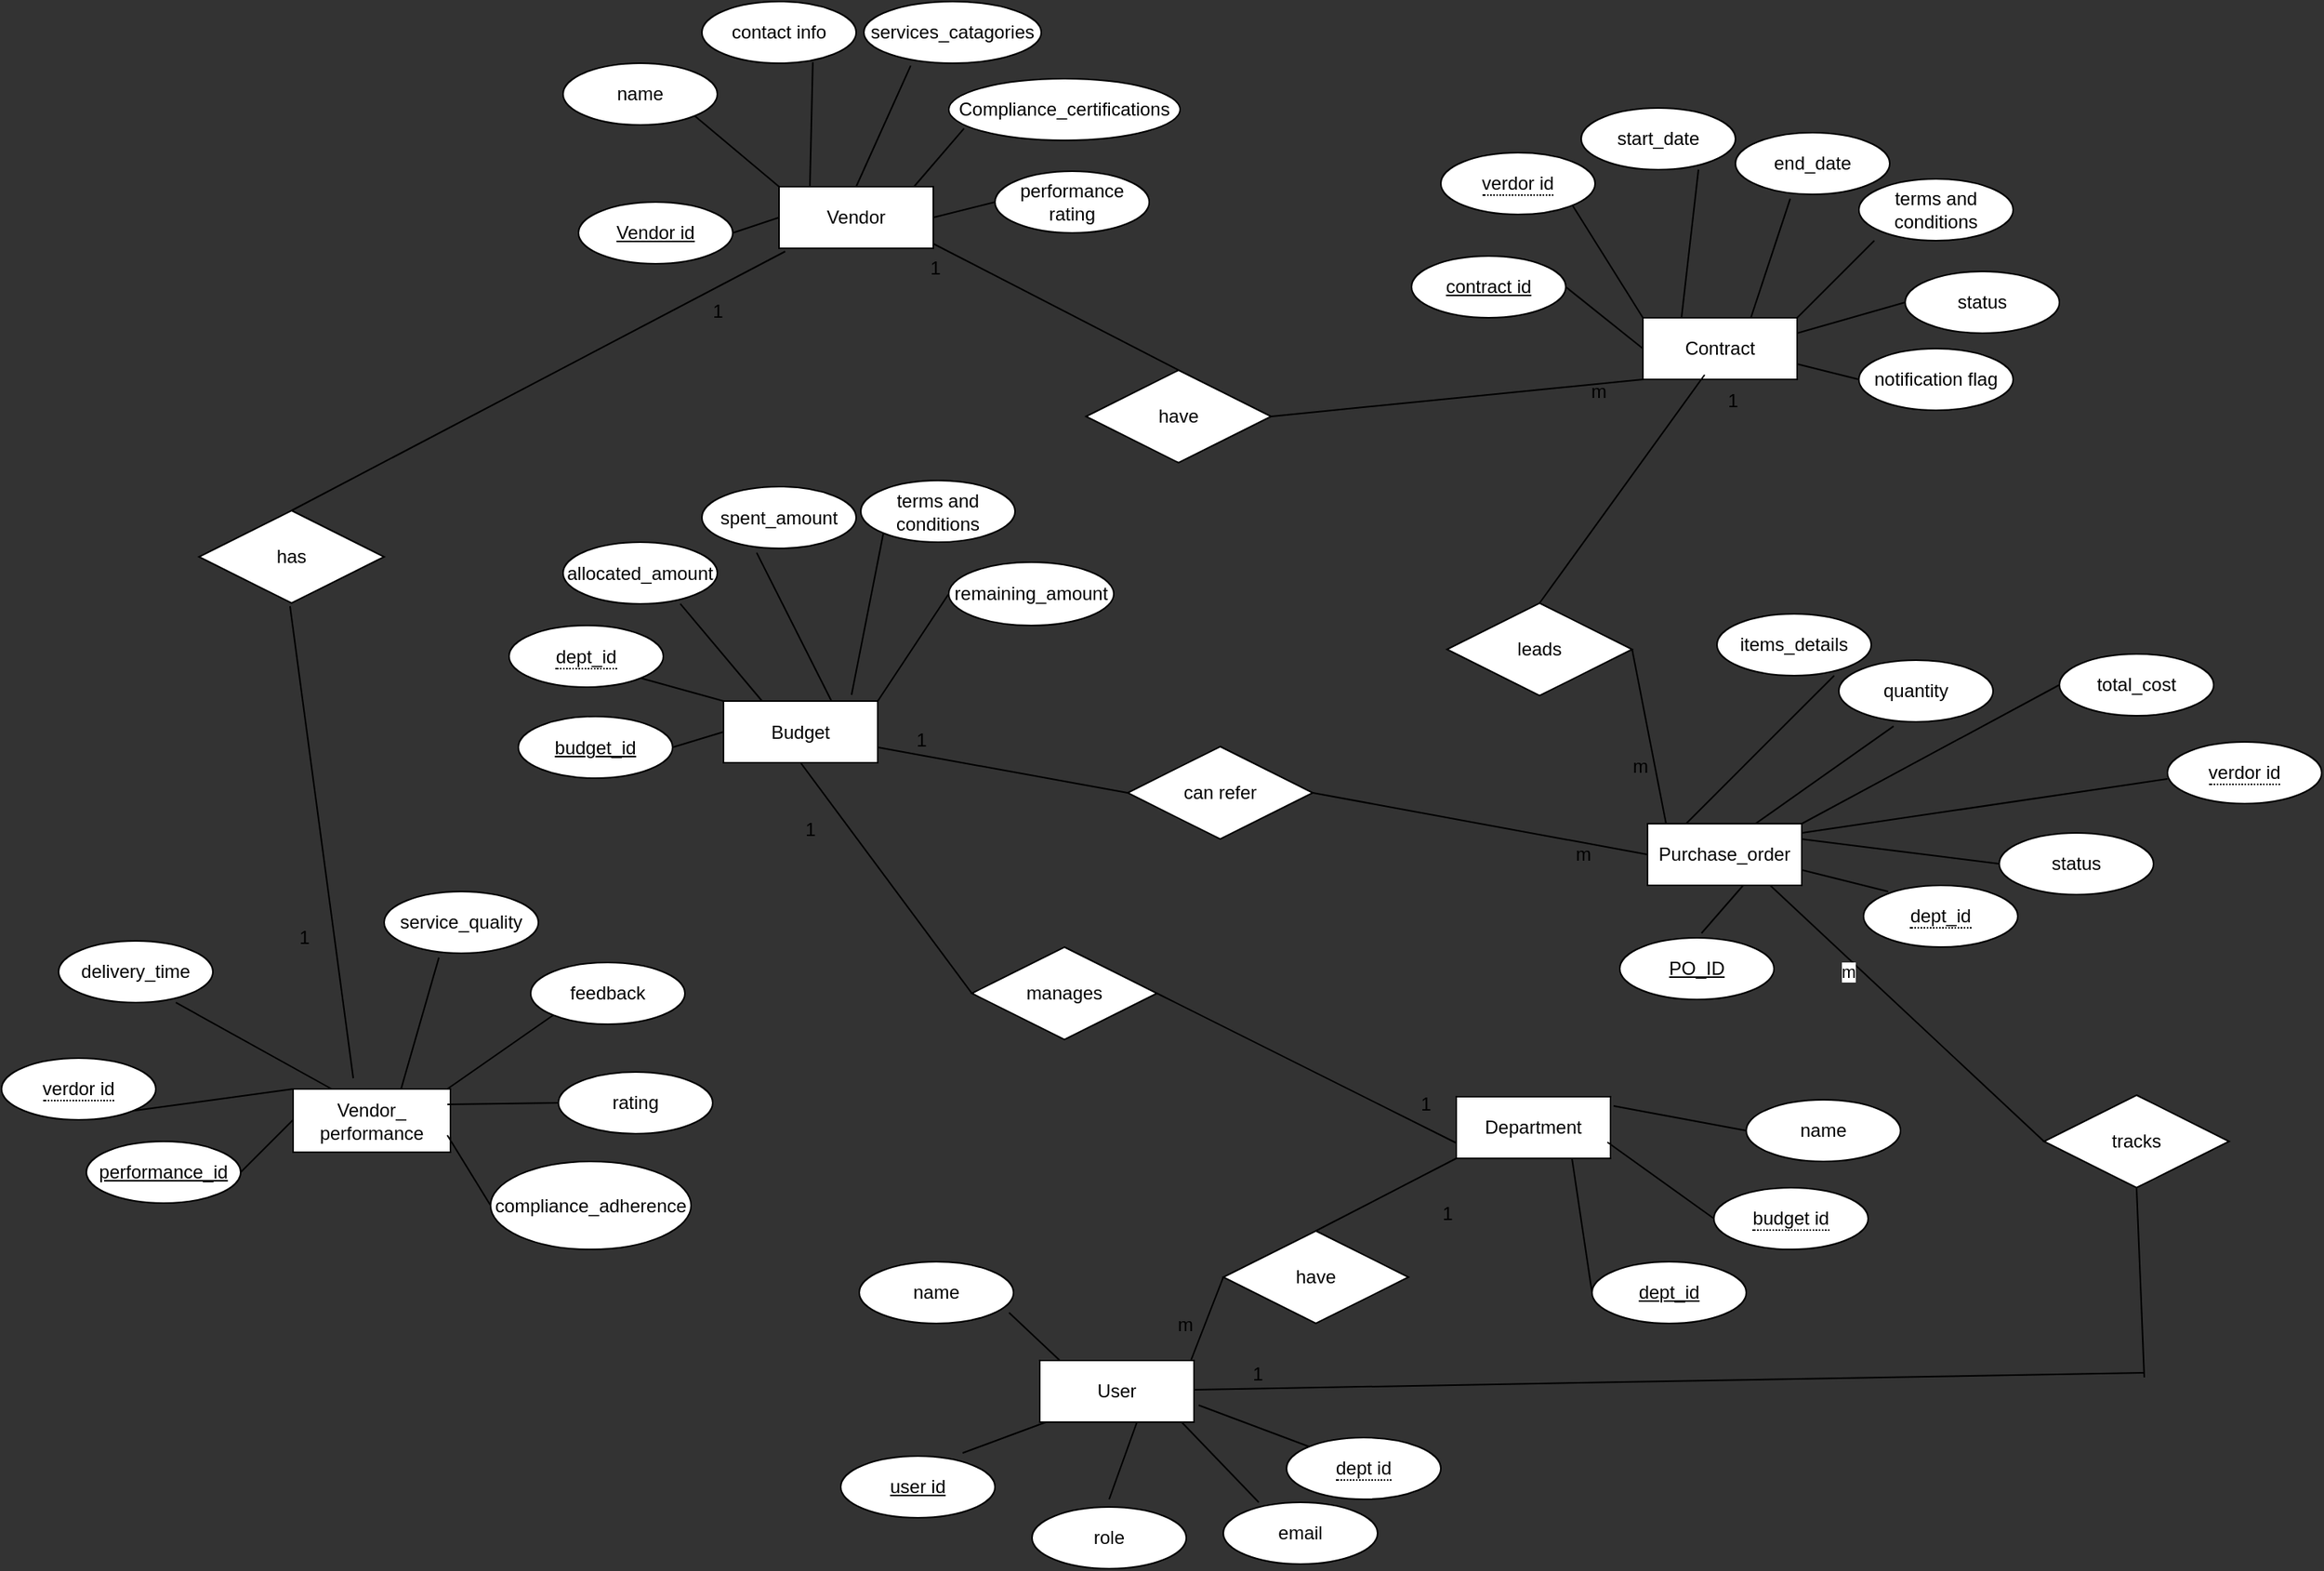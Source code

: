<mxfile version="24.7.17">
  <diagram name="Page-1" id="xiyVw9uQiT7JrwGa-Qpi">
    <mxGraphModel dx="1844" dy="944" grid="0" gridSize="10" guides="1" tooltips="1" connect="1" arrows="1" fold="1" page="0" pageScale="1" pageWidth="850" pageHeight="1100" background="#333333" math="0" shadow="0">
      <root>
        <mxCell id="0" />
        <mxCell id="1" parent="0" />
        <mxCell id="aGjcq6fE5PS45IQPLA7D-1" value="Vendor" style="whiteSpace=wrap;html=1;align=center;" parent="1" vertex="1">
          <mxGeometry x="247" y="227" width="100" height="40" as="geometry" />
        </mxCell>
        <mxCell id="aGjcq6fE5PS45IQPLA7D-2" value="terms and conditions" style="ellipse;whiteSpace=wrap;html=1;align=center;" parent="1" vertex="1">
          <mxGeometry x="947" y="222" width="100" height="40" as="geometry" />
        </mxCell>
        <mxCell id="aGjcq6fE5PS45IQPLA7D-3" value="start_date" style="ellipse;whiteSpace=wrap;html=1;align=center;" parent="1" vertex="1">
          <mxGeometry x="767" y="176" width="100" height="40" as="geometry" />
        </mxCell>
        <mxCell id="aGjcq6fE5PS45IQPLA7D-4" value="end_date" style="ellipse;whiteSpace=wrap;html=1;align=center;" parent="1" vertex="1">
          <mxGeometry x="867" y="192" width="100" height="40" as="geometry" />
        </mxCell>
        <mxCell id="aGjcq6fE5PS45IQPLA7D-5" value="performance rating" style="ellipse;whiteSpace=wrap;html=1;align=center;" parent="1" vertex="1">
          <mxGeometry x="387" y="217" width="100" height="40" as="geometry" />
        </mxCell>
        <mxCell id="aGjcq6fE5PS45IQPLA7D-7" value="Compliance_certifications" style="ellipse;whiteSpace=wrap;html=1;align=center;" parent="1" vertex="1">
          <mxGeometry x="357" y="157" width="150" height="40" as="geometry" />
        </mxCell>
        <mxCell id="aGjcq6fE5PS45IQPLA7D-8" value="services_catagories" style="ellipse;whiteSpace=wrap;html=1;align=center;" parent="1" vertex="1">
          <mxGeometry x="302" y="107" width="115" height="40" as="geometry" />
        </mxCell>
        <mxCell id="aGjcq6fE5PS45IQPLA7D-9" value="contact info" style="ellipse;whiteSpace=wrap;html=1;align=center;" parent="1" vertex="1">
          <mxGeometry x="197" y="107" width="100" height="40" as="geometry" />
        </mxCell>
        <mxCell id="aGjcq6fE5PS45IQPLA7D-10" value="name" style="ellipse;whiteSpace=wrap;html=1;align=center;" parent="1" vertex="1">
          <mxGeometry x="107" y="147" width="100" height="40" as="geometry" />
        </mxCell>
        <mxCell id="aGjcq6fE5PS45IQPLA7D-11" value="Vendor id" style="ellipse;whiteSpace=wrap;html=1;align=center;fontStyle=4;" parent="1" vertex="1">
          <mxGeometry x="117" y="237" width="100" height="40" as="geometry" />
        </mxCell>
        <mxCell id="aGjcq6fE5PS45IQPLA7D-12" value="" style="endArrow=none;html=1;rounded=0;entryX=0;entryY=0.5;entryDx=0;entryDy=0;" parent="1" target="aGjcq6fE5PS45IQPLA7D-5" edge="1">
          <mxGeometry width="50" height="50" relative="1" as="geometry">
            <mxPoint x="347" y="247" as="sourcePoint" />
            <mxPoint x="397" y="197" as="targetPoint" />
          </mxGeometry>
        </mxCell>
        <mxCell id="aGjcq6fE5PS45IQPLA7D-13" value="" style="endArrow=none;html=1;rounded=0;exitX=1;exitY=0.5;exitDx=0;exitDy=0;" parent="1" source="aGjcq6fE5PS45IQPLA7D-11" edge="1">
          <mxGeometry width="50" height="50" relative="1" as="geometry">
            <mxPoint x="197" y="297" as="sourcePoint" />
            <mxPoint x="247" y="247" as="targetPoint" />
          </mxGeometry>
        </mxCell>
        <mxCell id="aGjcq6fE5PS45IQPLA7D-14" value="" style="endArrow=none;html=1;rounded=0;exitX=1;exitY=1;exitDx=0;exitDy=0;" parent="1" source="aGjcq6fE5PS45IQPLA7D-10" edge="1">
          <mxGeometry width="50" height="50" relative="1" as="geometry">
            <mxPoint x="197" y="277" as="sourcePoint" />
            <mxPoint x="247" y="227" as="targetPoint" />
          </mxGeometry>
        </mxCell>
        <mxCell id="aGjcq6fE5PS45IQPLA7D-15" value="" style="endArrow=none;html=1;rounded=0;entryX=0.719;entryY=0.98;entryDx=0;entryDy=0;entryPerimeter=0;" parent="1" target="aGjcq6fE5PS45IQPLA7D-9" edge="1">
          <mxGeometry width="50" height="50" relative="1" as="geometry">
            <mxPoint x="267" y="227" as="sourcePoint" />
            <mxPoint x="317" y="177" as="targetPoint" />
          </mxGeometry>
        </mxCell>
        <mxCell id="aGjcq6fE5PS45IQPLA7D-16" value="" style="endArrow=none;html=1;rounded=0;entryX=0.066;entryY=0.808;entryDx=0;entryDy=0;entryPerimeter=0;" parent="1" target="aGjcq6fE5PS45IQPLA7D-7" edge="1">
          <mxGeometry width="50" height="50" relative="1" as="geometry">
            <mxPoint x="334.5" y="227" as="sourcePoint" />
            <mxPoint x="384.5" y="177" as="targetPoint" />
          </mxGeometry>
        </mxCell>
        <mxCell id="aGjcq6fE5PS45IQPLA7D-17" value="" style="endArrow=none;html=1;rounded=0;entryX=0.264;entryY=1.039;entryDx=0;entryDy=0;entryPerimeter=0;" parent="1" target="aGjcq6fE5PS45IQPLA7D-8" edge="1">
          <mxGeometry width="50" height="50" relative="1" as="geometry">
            <mxPoint x="297" y="227" as="sourcePoint" />
            <mxPoint x="347" y="177" as="targetPoint" />
          </mxGeometry>
        </mxCell>
        <mxCell id="aGjcq6fE5PS45IQPLA7D-18" value="Contract" style="whiteSpace=wrap;html=1;align=center;" parent="1" vertex="1">
          <mxGeometry x="807" y="312" width="100" height="40" as="geometry" />
        </mxCell>
        <mxCell id="aGjcq6fE5PS45IQPLA7D-20" value="notification flag" style="ellipse;whiteSpace=wrap;html=1;align=center;" parent="1" vertex="1">
          <mxGeometry x="947" y="332" width="100" height="40" as="geometry" />
        </mxCell>
        <mxCell id="aGjcq6fE5PS45IQPLA7D-21" value="status" style="ellipse;whiteSpace=wrap;html=1;align=center;" parent="1" vertex="1">
          <mxGeometry x="977" y="282" width="100" height="40" as="geometry" />
        </mxCell>
        <mxCell id="aGjcq6fE5PS45IQPLA7D-25" value="contract id" style="ellipse;whiteSpace=wrap;html=1;align=center;fontStyle=4;" parent="1" vertex="1">
          <mxGeometry x="657" y="272" width="100" height="40" as="geometry" />
        </mxCell>
        <mxCell id="aGjcq6fE5PS45IQPLA7D-26" value="&lt;span style=&quot;border-bottom: 1px dotted&quot;&gt;verdor id&lt;/span&gt;" style="ellipse;whiteSpace=wrap;html=1;align=center;" parent="1" vertex="1">
          <mxGeometry x="676" y="205" width="100" height="40" as="geometry" />
        </mxCell>
        <mxCell id="aGjcq6fE5PS45IQPLA7D-28" value="" style="endArrow=none;html=1;rounded=0;exitX=1;exitY=0.5;exitDx=0;exitDy=0;" parent="1" source="aGjcq6fE5PS45IQPLA7D-25" edge="1">
          <mxGeometry width="50" height="50" relative="1" as="geometry">
            <mxPoint x="757" y="382" as="sourcePoint" />
            <mxPoint x="807" y="332" as="targetPoint" />
          </mxGeometry>
        </mxCell>
        <mxCell id="aGjcq6fE5PS45IQPLA7D-29" value="" style="endArrow=none;html=1;rounded=0;exitX=1;exitY=1;exitDx=0;exitDy=0;" parent="1" source="aGjcq6fE5PS45IQPLA7D-26" edge="1">
          <mxGeometry width="50" height="50" relative="1" as="geometry">
            <mxPoint x="757" y="362" as="sourcePoint" />
            <mxPoint x="807" y="312" as="targetPoint" />
          </mxGeometry>
        </mxCell>
        <mxCell id="aGjcq6fE5PS45IQPLA7D-30" value="" style="endArrow=none;html=1;rounded=0;entryX=0.76;entryY=0.999;entryDx=0;entryDy=0;entryPerimeter=0;" parent="1" target="aGjcq6fE5PS45IQPLA7D-3" edge="1">
          <mxGeometry width="50" height="50" relative="1" as="geometry">
            <mxPoint x="832" y="312" as="sourcePoint" />
            <mxPoint x="882" y="262" as="targetPoint" />
          </mxGeometry>
        </mxCell>
        <mxCell id="aGjcq6fE5PS45IQPLA7D-31" value="" style="endArrow=none;html=1;rounded=0;entryX=0;entryY=0.5;entryDx=0;entryDy=0;" parent="1" target="aGjcq6fE5PS45IQPLA7D-20" edge="1">
          <mxGeometry width="50" height="50" relative="1" as="geometry">
            <mxPoint x="907" y="342" as="sourcePoint" />
            <mxPoint x="957" y="292" as="targetPoint" />
          </mxGeometry>
        </mxCell>
        <mxCell id="aGjcq6fE5PS45IQPLA7D-32" value="" style="endArrow=none;html=1;rounded=0;entryX=0;entryY=0.5;entryDx=0;entryDy=0;" parent="1" target="aGjcq6fE5PS45IQPLA7D-21" edge="1">
          <mxGeometry width="50" height="50" relative="1" as="geometry">
            <mxPoint x="907" y="322" as="sourcePoint" />
            <mxPoint x="957" y="272" as="targetPoint" />
          </mxGeometry>
        </mxCell>
        <mxCell id="aGjcq6fE5PS45IQPLA7D-33" value="" style="endArrow=none;html=1;rounded=0;" parent="1" edge="1">
          <mxGeometry width="50" height="50" relative="1" as="geometry">
            <mxPoint x="907" y="312" as="sourcePoint" />
            <mxPoint x="957" y="262" as="targetPoint" />
          </mxGeometry>
        </mxCell>
        <mxCell id="aGjcq6fE5PS45IQPLA7D-34" value="" style="endArrow=none;html=1;rounded=0;entryX=0.355;entryY=1.07;entryDx=0;entryDy=0;entryPerimeter=0;" parent="1" target="aGjcq6fE5PS45IQPLA7D-4" edge="1">
          <mxGeometry width="50" height="50" relative="1" as="geometry">
            <mxPoint x="877" y="312" as="sourcePoint" />
            <mxPoint x="927" y="262" as="targetPoint" />
          </mxGeometry>
        </mxCell>
        <mxCell id="aGjcq6fE5PS45IQPLA7D-36" value="total_cost" style="ellipse;whiteSpace=wrap;html=1;align=center;" parent="1" vertex="1">
          <mxGeometry x="1077" y="530" width="100" height="40" as="geometry" />
        </mxCell>
        <mxCell id="aGjcq6fE5PS45IQPLA7D-37" value="items_details" style="ellipse;whiteSpace=wrap;html=1;align=center;" parent="1" vertex="1">
          <mxGeometry x="855" y="504" width="100" height="40" as="geometry" />
        </mxCell>
        <mxCell id="aGjcq6fE5PS45IQPLA7D-38" value="quantity" style="ellipse;whiteSpace=wrap;html=1;align=center;" parent="1" vertex="1">
          <mxGeometry x="934" y="534" width="100" height="40" as="geometry" />
        </mxCell>
        <mxCell id="aGjcq6fE5PS45IQPLA7D-39" value="Purchase_order" style="whiteSpace=wrap;html=1;align=center;" parent="1" vertex="1">
          <mxGeometry x="810" y="640" width="100" height="40" as="geometry" />
        </mxCell>
        <mxCell id="aGjcq6fE5PS45IQPLA7D-41" value="status" style="ellipse;whiteSpace=wrap;html=1;align=center;" parent="1" vertex="1">
          <mxGeometry x="1038" y="646" width="100" height="40" as="geometry" />
        </mxCell>
        <mxCell id="aGjcq6fE5PS45IQPLA7D-42" value="PO_ID" style="ellipse;whiteSpace=wrap;html=1;align=center;fontStyle=4;" parent="1" vertex="1">
          <mxGeometry x="792" y="714" width="100" height="40" as="geometry" />
        </mxCell>
        <mxCell id="aGjcq6fE5PS45IQPLA7D-43" value="&lt;span style=&quot;border-bottom: 1px dotted&quot;&gt;verdor id&lt;/span&gt;" style="ellipse;whiteSpace=wrap;html=1;align=center;" parent="1" vertex="1">
          <mxGeometry x="1147" y="587" width="100" height="40" as="geometry" />
        </mxCell>
        <mxCell id="aGjcq6fE5PS45IQPLA7D-46" value="" style="endArrow=none;html=1;rounded=0;entryX=0.76;entryY=0.999;entryDx=0;entryDy=0;entryPerimeter=0;" parent="1" target="aGjcq6fE5PS45IQPLA7D-37" edge="1">
          <mxGeometry width="50" height="50" relative="1" as="geometry">
            <mxPoint x="835" y="640" as="sourcePoint" />
            <mxPoint x="885" y="590" as="targetPoint" />
          </mxGeometry>
        </mxCell>
        <mxCell id="aGjcq6fE5PS45IQPLA7D-47" value="" style="endArrow=none;html=1;rounded=0;entryX=0;entryY=0.5;entryDx=0;entryDy=0;" parent="1" edge="1">
          <mxGeometry width="50" height="50" relative="1" as="geometry">
            <mxPoint x="910" y="670" as="sourcePoint" />
            <mxPoint x="966" y="684" as="targetPoint" />
          </mxGeometry>
        </mxCell>
        <mxCell id="aGjcq6fE5PS45IQPLA7D-48" value="" style="endArrow=none;html=1;rounded=0;entryX=0;entryY=0.5;entryDx=0;entryDy=0;" parent="1" target="aGjcq6fE5PS45IQPLA7D-41" edge="1">
          <mxGeometry width="50" height="50" relative="1" as="geometry">
            <mxPoint x="910" y="650" as="sourcePoint" />
            <mxPoint x="960" y="600" as="targetPoint" />
          </mxGeometry>
        </mxCell>
        <mxCell id="aGjcq6fE5PS45IQPLA7D-49" value="" style="endArrow=none;html=1;rounded=0;entryX=0;entryY=0.5;entryDx=0;entryDy=0;" parent="1" target="aGjcq6fE5PS45IQPLA7D-36" edge="1">
          <mxGeometry width="50" height="50" relative="1" as="geometry">
            <mxPoint x="910" y="640" as="sourcePoint" />
            <mxPoint x="960" y="590" as="targetPoint" />
          </mxGeometry>
        </mxCell>
        <mxCell id="aGjcq6fE5PS45IQPLA7D-50" value="" style="endArrow=none;html=1;rounded=0;entryX=0.355;entryY=1.07;entryDx=0;entryDy=0;entryPerimeter=0;" parent="1" target="aGjcq6fE5PS45IQPLA7D-38" edge="1">
          <mxGeometry width="50" height="50" relative="1" as="geometry">
            <mxPoint x="880" y="640" as="sourcePoint" />
            <mxPoint x="930" y="590" as="targetPoint" />
          </mxGeometry>
        </mxCell>
        <mxCell id="aGjcq6fE5PS45IQPLA7D-52" value="&lt;span style=&quot;border-bottom: 1px dotted&quot;&gt;dept_id&lt;/span&gt;" style="ellipse;whiteSpace=wrap;html=1;align=center;" parent="1" vertex="1">
          <mxGeometry x="950" y="680" width="100" height="40" as="geometry" />
        </mxCell>
        <mxCell id="aGjcq6fE5PS45IQPLA7D-56" value="Department" style="whiteSpace=wrap;html=1;align=center;" parent="1" vertex="1">
          <mxGeometry x="686" y="817" width="100" height="40" as="geometry" />
        </mxCell>
        <mxCell id="aGjcq6fE5PS45IQPLA7D-57" value="name" style="ellipse;whiteSpace=wrap;html=1;align=center;" parent="1" vertex="1">
          <mxGeometry x="874" y="819" width="100" height="40" as="geometry" />
        </mxCell>
        <mxCell id="aGjcq6fE5PS45IQPLA7D-58" value="dept_id" style="ellipse;whiteSpace=wrap;html=1;align=center;fontStyle=4;" parent="1" vertex="1">
          <mxGeometry x="774" y="924" width="100" height="40" as="geometry" />
        </mxCell>
        <mxCell id="aGjcq6fE5PS45IQPLA7D-59" value="&lt;span style=&quot;border-bottom: 1px dotted&quot;&gt;budget id&lt;/span&gt;" style="ellipse;whiteSpace=wrap;html=1;align=center;" parent="1" vertex="1">
          <mxGeometry x="853" y="876" width="100" height="40" as="geometry" />
        </mxCell>
        <mxCell id="aGjcq6fE5PS45IQPLA7D-64" value="" style="endArrow=none;html=1;rounded=0;entryX=0;entryY=0.5;entryDx=0;entryDy=0;" parent="1" target="aGjcq6fE5PS45IQPLA7D-57" edge="1">
          <mxGeometry width="50" height="50" relative="1" as="geometry">
            <mxPoint x="788" y="823" as="sourcePoint" />
            <mxPoint x="831" y="854" as="targetPoint" />
          </mxGeometry>
        </mxCell>
        <mxCell id="aGjcq6fE5PS45IQPLA7D-69" value="" style="endArrow=none;html=1;rounded=0;entryX=0;entryY=0.5;entryDx=0;entryDy=0;" parent="1" target="aGjcq6fE5PS45IQPLA7D-59" edge="1">
          <mxGeometry width="50" height="50" relative="1" as="geometry">
            <mxPoint x="784" y="846.5" as="sourcePoint" />
            <mxPoint x="882" y="827.5" as="targetPoint" />
          </mxGeometry>
        </mxCell>
        <mxCell id="aGjcq6fE5PS45IQPLA7D-70" value="" style="endArrow=none;html=1;rounded=0;entryX=0;entryY=0.5;entryDx=0;entryDy=0;exitX=0.75;exitY=1;exitDx=0;exitDy=0;" parent="1" source="aGjcq6fE5PS45IQPLA7D-56" target="aGjcq6fE5PS45IQPLA7D-58" edge="1">
          <mxGeometry width="50" height="50" relative="1" as="geometry">
            <mxPoint x="781" y="857" as="sourcePoint" />
            <mxPoint x="875" y="868.5" as="targetPoint" />
          </mxGeometry>
        </mxCell>
        <mxCell id="aGjcq6fE5PS45IQPLA7D-71" value="terms and conditions" style="ellipse;whiteSpace=wrap;html=1;align=center;" parent="1" vertex="1">
          <mxGeometry x="300" y="417.5" width="100" height="40" as="geometry" />
        </mxCell>
        <mxCell id="aGjcq6fE5PS45IQPLA7D-72" value="allocated_amount" style="ellipse;whiteSpace=wrap;html=1;align=center;" parent="1" vertex="1">
          <mxGeometry x="107" y="457.5" width="100" height="40" as="geometry" />
        </mxCell>
        <mxCell id="aGjcq6fE5PS45IQPLA7D-73" value="spent_amount" style="ellipse;whiteSpace=wrap;html=1;align=center;" parent="1" vertex="1">
          <mxGeometry x="197" y="421.5" width="100" height="40" as="geometry" />
        </mxCell>
        <mxCell id="aGjcq6fE5PS45IQPLA7D-74" value="Budget" style="whiteSpace=wrap;html=1;align=center;" parent="1" vertex="1">
          <mxGeometry x="211" y="560.5" width="100" height="40" as="geometry" />
        </mxCell>
        <mxCell id="aGjcq6fE5PS45IQPLA7D-75" value="remaining_amount" style="ellipse;whiteSpace=wrap;html=1;align=center;" parent="1" vertex="1">
          <mxGeometry x="357" y="470.5" width="107" height="41" as="geometry" />
        </mxCell>
        <mxCell id="aGjcq6fE5PS45IQPLA7D-77" value="budget_id" style="ellipse;whiteSpace=wrap;html=1;align=center;fontStyle=4;" parent="1" vertex="1">
          <mxGeometry x="78" y="570.5" width="100" height="40" as="geometry" />
        </mxCell>
        <mxCell id="aGjcq6fE5PS45IQPLA7D-78" value="&lt;span style=&quot;border-bottom: 1px dotted&quot;&gt;dept_id&lt;/span&gt;" style="ellipse;whiteSpace=wrap;html=1;align=center;" parent="1" vertex="1">
          <mxGeometry x="72" y="511.5" width="100" height="40" as="geometry" />
        </mxCell>
        <mxCell id="aGjcq6fE5PS45IQPLA7D-79" value="" style="endArrow=none;html=1;rounded=0;exitX=1;exitY=0.5;exitDx=0;exitDy=0;" parent="1" source="aGjcq6fE5PS45IQPLA7D-77" edge="1">
          <mxGeometry width="50" height="50" relative="1" as="geometry">
            <mxPoint x="161" y="630.5" as="sourcePoint" />
            <mxPoint x="211" y="580.5" as="targetPoint" />
          </mxGeometry>
        </mxCell>
        <mxCell id="aGjcq6fE5PS45IQPLA7D-80" value="" style="endArrow=none;html=1;rounded=0;exitX=1;exitY=1;exitDx=0;exitDy=0;" parent="1" source="aGjcq6fE5PS45IQPLA7D-78" edge="1">
          <mxGeometry width="50" height="50" relative="1" as="geometry">
            <mxPoint x="161" y="610.5" as="sourcePoint" />
            <mxPoint x="211" y="560.5" as="targetPoint" />
          </mxGeometry>
        </mxCell>
        <mxCell id="aGjcq6fE5PS45IQPLA7D-81" value="" style="endArrow=none;html=1;rounded=0;entryX=0.76;entryY=0.999;entryDx=0;entryDy=0;entryPerimeter=0;" parent="1" target="aGjcq6fE5PS45IQPLA7D-72" edge="1">
          <mxGeometry width="50" height="50" relative="1" as="geometry">
            <mxPoint x="236" y="560.5" as="sourcePoint" />
            <mxPoint x="286" y="510.5" as="targetPoint" />
          </mxGeometry>
        </mxCell>
        <mxCell id="aGjcq6fE5PS45IQPLA7D-82" value="" style="endArrow=none;html=1;rounded=0;entryX=0;entryY=0.5;entryDx=0;entryDy=0;exitX=1;exitY=0;exitDx=0;exitDy=0;" parent="1" source="aGjcq6fE5PS45IQPLA7D-74" target="aGjcq6fE5PS45IQPLA7D-75" edge="1">
          <mxGeometry width="50" height="50" relative="1" as="geometry">
            <mxPoint x="311" y="590.5" as="sourcePoint" />
            <mxPoint x="361" y="540.5" as="targetPoint" />
          </mxGeometry>
        </mxCell>
        <mxCell id="aGjcq6fE5PS45IQPLA7D-84" value="" style="endArrow=none;html=1;rounded=0;entryX=0;entryY=1;entryDx=0;entryDy=0;" parent="1" target="aGjcq6fE5PS45IQPLA7D-71" edge="1">
          <mxGeometry width="50" height="50" relative="1" as="geometry">
            <mxPoint x="294" y="556.5" as="sourcePoint" />
            <mxPoint x="361" y="510.5" as="targetPoint" />
          </mxGeometry>
        </mxCell>
        <mxCell id="aGjcq6fE5PS45IQPLA7D-85" value="" style="endArrow=none;html=1;rounded=0;entryX=0.355;entryY=1.07;entryDx=0;entryDy=0;entryPerimeter=0;" parent="1" target="aGjcq6fE5PS45IQPLA7D-73" edge="1">
          <mxGeometry width="50" height="50" relative="1" as="geometry">
            <mxPoint x="281" y="560.5" as="sourcePoint" />
            <mxPoint x="331" y="510.5" as="targetPoint" />
          </mxGeometry>
        </mxCell>
        <mxCell id="aGjcq6fE5PS45IQPLA7D-86" value="feedback" style="ellipse;whiteSpace=wrap;html=1;align=center;" parent="1" vertex="1">
          <mxGeometry x="86" y="730" width="100" height="40" as="geometry" />
        </mxCell>
        <mxCell id="aGjcq6fE5PS45IQPLA7D-87" value="delivery_time" style="ellipse;whiteSpace=wrap;html=1;align=center;" parent="1" vertex="1">
          <mxGeometry x="-220" y="716" width="100" height="40" as="geometry" />
        </mxCell>
        <mxCell id="aGjcq6fE5PS45IQPLA7D-88" value="service_quality" style="ellipse;whiteSpace=wrap;html=1;align=center;" parent="1" vertex="1">
          <mxGeometry x="-9" y="684" width="100" height="40" as="geometry" />
        </mxCell>
        <mxCell id="aGjcq6fE5PS45IQPLA7D-89" value="Vendor_&lt;div&gt;performance&lt;/div&gt;" style="whiteSpace=wrap;html=1;align=center;" parent="1" vertex="1">
          <mxGeometry x="-68" y="812" width="102" height="41" as="geometry" />
        </mxCell>
        <mxCell id="aGjcq6fE5PS45IQPLA7D-90" value="compliance_adherence" style="ellipse;whiteSpace=wrap;html=1;align=center;" parent="1" vertex="1">
          <mxGeometry x="60" y="859" width="130" height="57" as="geometry" />
        </mxCell>
        <mxCell id="aGjcq6fE5PS45IQPLA7D-91" value="rating" style="ellipse;whiteSpace=wrap;html=1;align=center;" parent="1" vertex="1">
          <mxGeometry x="104" y="801" width="100" height="40" as="geometry" />
        </mxCell>
        <mxCell id="aGjcq6fE5PS45IQPLA7D-92" value="performance_id" style="ellipse;whiteSpace=wrap;html=1;align=center;fontStyle=4;" parent="1" vertex="1">
          <mxGeometry x="-202" y="846" width="100" height="40" as="geometry" />
        </mxCell>
        <mxCell id="aGjcq6fE5PS45IQPLA7D-93" value="&lt;span style=&quot;border-bottom: 1px dotted&quot;&gt;verdor id&lt;/span&gt;" style="ellipse;whiteSpace=wrap;html=1;align=center;" parent="1" vertex="1">
          <mxGeometry x="-257" y="792" width="100" height="40" as="geometry" />
        </mxCell>
        <mxCell id="aGjcq6fE5PS45IQPLA7D-94" value="" style="endArrow=none;html=1;rounded=0;exitX=1;exitY=0.5;exitDx=0;exitDy=0;" parent="1" source="aGjcq6fE5PS45IQPLA7D-92" edge="1">
          <mxGeometry width="50" height="50" relative="1" as="geometry">
            <mxPoint x="-118" y="882" as="sourcePoint" />
            <mxPoint x="-68" y="832" as="targetPoint" />
          </mxGeometry>
        </mxCell>
        <mxCell id="aGjcq6fE5PS45IQPLA7D-95" value="" style="endArrow=none;html=1;rounded=0;exitX=1;exitY=1;exitDx=0;exitDy=0;" parent="1" source="aGjcq6fE5PS45IQPLA7D-93" edge="1">
          <mxGeometry width="50" height="50" relative="1" as="geometry">
            <mxPoint x="-118" y="862" as="sourcePoint" />
            <mxPoint x="-68" y="812" as="targetPoint" />
          </mxGeometry>
        </mxCell>
        <mxCell id="aGjcq6fE5PS45IQPLA7D-96" value="" style="endArrow=none;html=1;rounded=0;entryX=0.76;entryY=0.999;entryDx=0;entryDy=0;entryPerimeter=0;" parent="1" target="aGjcq6fE5PS45IQPLA7D-87" edge="1">
          <mxGeometry width="50" height="50" relative="1" as="geometry">
            <mxPoint x="-43" y="812" as="sourcePoint" />
            <mxPoint x="7" y="762" as="targetPoint" />
          </mxGeometry>
        </mxCell>
        <mxCell id="aGjcq6fE5PS45IQPLA7D-97" value="" style="endArrow=none;html=1;rounded=0;entryX=0;entryY=0.5;entryDx=0;entryDy=0;" parent="1" target="aGjcq6fE5PS45IQPLA7D-90" edge="1">
          <mxGeometry width="50" height="50" relative="1" as="geometry">
            <mxPoint x="32" y="842" as="sourcePoint" />
            <mxPoint x="82" y="792" as="targetPoint" />
          </mxGeometry>
        </mxCell>
        <mxCell id="aGjcq6fE5PS45IQPLA7D-98" value="" style="endArrow=none;html=1;rounded=0;entryX=0;entryY=0.5;entryDx=0;entryDy=0;" parent="1" target="aGjcq6fE5PS45IQPLA7D-91" edge="1">
          <mxGeometry width="50" height="50" relative="1" as="geometry">
            <mxPoint x="32" y="822" as="sourcePoint" />
            <mxPoint x="82" y="772" as="targetPoint" />
          </mxGeometry>
        </mxCell>
        <mxCell id="aGjcq6fE5PS45IQPLA7D-99" value="" style="endArrow=none;html=1;rounded=0;entryX=0;entryY=1;entryDx=0;entryDy=0;" parent="1" target="aGjcq6fE5PS45IQPLA7D-86" edge="1">
          <mxGeometry width="50" height="50" relative="1" as="geometry">
            <mxPoint x="32" y="812" as="sourcePoint" />
            <mxPoint x="82" y="762" as="targetPoint" />
          </mxGeometry>
        </mxCell>
        <mxCell id="aGjcq6fE5PS45IQPLA7D-100" value="" style="endArrow=none;html=1;rounded=0;entryX=0.355;entryY=1.07;entryDx=0;entryDy=0;entryPerimeter=0;" parent="1" target="aGjcq6fE5PS45IQPLA7D-88" edge="1">
          <mxGeometry width="50" height="50" relative="1" as="geometry">
            <mxPoint x="2" y="812" as="sourcePoint" />
            <mxPoint x="52" y="762" as="targetPoint" />
          </mxGeometry>
        </mxCell>
        <mxCell id="aGjcq6fE5PS45IQPLA7D-102" value="User" style="whiteSpace=wrap;html=1;align=center;" parent="1" vertex="1">
          <mxGeometry x="416" y="988" width="100" height="40" as="geometry" />
        </mxCell>
        <mxCell id="aGjcq6fE5PS45IQPLA7D-103" value="user id" style="ellipse;whiteSpace=wrap;html=1;align=center;fontStyle=4;" parent="1" vertex="1">
          <mxGeometry x="287" y="1050" width="100" height="40" as="geometry" />
        </mxCell>
        <mxCell id="aGjcq6fE5PS45IQPLA7D-105" value="name" style="ellipse;whiteSpace=wrap;html=1;align=center;" parent="1" vertex="1">
          <mxGeometry x="299" y="924" width="100" height="40" as="geometry" />
        </mxCell>
        <mxCell id="aGjcq6fE5PS45IQPLA7D-107" value="email" style="ellipse;whiteSpace=wrap;html=1;align=center;" parent="1" vertex="1">
          <mxGeometry x="535" y="1080" width="100" height="40" as="geometry" />
        </mxCell>
        <mxCell id="aGjcq6fE5PS45IQPLA7D-108" value="role" style="ellipse;whiteSpace=wrap;html=1;align=center;" parent="1" vertex="1">
          <mxGeometry x="411" y="1083" width="100" height="40" as="geometry" />
        </mxCell>
        <mxCell id="aGjcq6fE5PS45IQPLA7D-109" value="" style="endArrow=none;html=1;rounded=0;" parent="1" edge="1">
          <mxGeometry width="50" height="50" relative="1" as="geometry">
            <mxPoint x="461" y="1078" as="sourcePoint" />
            <mxPoint x="479" y="1028" as="targetPoint" />
          </mxGeometry>
        </mxCell>
        <mxCell id="aGjcq6fE5PS45IQPLA7D-110" value="" style="endArrow=none;html=1;rounded=0;" parent="1" edge="1">
          <mxGeometry width="50" height="50" relative="1" as="geometry">
            <mxPoint x="366" y="1048" as="sourcePoint" />
            <mxPoint x="420" y="1028" as="targetPoint" />
          </mxGeometry>
        </mxCell>
        <mxCell id="aGjcq6fE5PS45IQPLA7D-111" value="" style="endArrow=none;html=1;rounded=0;entryX=0.971;entryY=0.826;entryDx=0;entryDy=0;entryPerimeter=0;" parent="1" target="aGjcq6fE5PS45IQPLA7D-105" edge="1">
          <mxGeometry width="50" height="50" relative="1" as="geometry">
            <mxPoint x="429" y="988" as="sourcePoint" />
            <mxPoint x="479" y="938" as="targetPoint" />
          </mxGeometry>
        </mxCell>
        <mxCell id="aGjcq6fE5PS45IQPLA7D-112" value="" style="endArrow=none;html=1;rounded=0;entryX=0;entryY=0;entryDx=0;entryDy=0;" parent="1" target="aGjcq6fE5PS45IQPLA7D-114" edge="1">
          <mxGeometry width="50" height="50" relative="1" as="geometry">
            <mxPoint x="519" y="1017" as="sourcePoint" />
            <mxPoint x="569" y="1015" as="targetPoint" />
          </mxGeometry>
        </mxCell>
        <mxCell id="aGjcq6fE5PS45IQPLA7D-113" value="" style="endArrow=none;html=1;rounded=0;" parent="1" edge="1">
          <mxGeometry width="50" height="50" relative="1" as="geometry">
            <mxPoint x="508" y="1028" as="sourcePoint" />
            <mxPoint x="558" y="1080" as="targetPoint" />
          </mxGeometry>
        </mxCell>
        <mxCell id="aGjcq6fE5PS45IQPLA7D-114" value="&lt;span style=&quot;border-bottom: 1px dotted&quot;&gt;dept id&lt;/span&gt;" style="ellipse;whiteSpace=wrap;html=1;align=center;" parent="1" vertex="1">
          <mxGeometry x="576" y="1038" width="100" height="40" as="geometry" />
        </mxCell>
        <mxCell id="aGjcq6fE5PS45IQPLA7D-115" value="have" style="shape=rhombus;perimeter=rhombusPerimeter;whiteSpace=wrap;html=1;align=center;" parent="1" vertex="1">
          <mxGeometry x="446" y="346" width="120" height="60" as="geometry" />
        </mxCell>
        <mxCell id="aGjcq6fE5PS45IQPLA7D-117" value="" style="endArrow=none;html=1;rounded=0;exitX=0.5;exitY=0;exitDx=0;exitDy=0;" parent="1" source="aGjcq6fE5PS45IQPLA7D-115" edge="1">
          <mxGeometry width="50" height="50" relative="1" as="geometry">
            <mxPoint x="297" y="314" as="sourcePoint" />
            <mxPoint x="347" y="264" as="targetPoint" />
          </mxGeometry>
        </mxCell>
        <mxCell id="aGjcq6fE5PS45IQPLA7D-118" value="" style="endArrow=none;html=1;rounded=0;entryX=1;entryY=0.5;entryDx=0;entryDy=0;exitX=0;exitY=1;exitDx=0;exitDy=0;" parent="1" source="aGjcq6fE5PS45IQPLA7D-18" target="aGjcq6fE5PS45IQPLA7D-115" edge="1">
          <mxGeometry width="50" height="50" relative="1" as="geometry">
            <mxPoint x="796" y="417" as="sourcePoint" />
            <mxPoint x="566" y="373" as="targetPoint" />
          </mxGeometry>
        </mxCell>
        <mxCell id="aGjcq6fE5PS45IQPLA7D-119" value="1" style="text;html=1;align=center;verticalAlign=middle;resizable=0;points=[];autosize=1;strokeColor=none;fillColor=none;" parent="1" vertex="1">
          <mxGeometry x="335" y="267" width="25" height="26" as="geometry" />
        </mxCell>
        <mxCell id="aGjcq6fE5PS45IQPLA7D-120" value="m" style="text;html=1;align=center;verticalAlign=middle;resizable=0;points=[];autosize=1;strokeColor=none;fillColor=none;" parent="1" vertex="1">
          <mxGeometry x="764" y="347" width="28" height="26" as="geometry" />
        </mxCell>
        <mxCell id="aGjcq6fE5PS45IQPLA7D-121" value="leads" style="shape=rhombus;perimeter=rhombusPerimeter;whiteSpace=wrap;html=1;align=center;" parent="1" vertex="1">
          <mxGeometry x="680" y="497" width="120" height="60" as="geometry" />
        </mxCell>
        <mxCell id="aGjcq6fE5PS45IQPLA7D-122" value="" style="endArrow=none;html=1;rounded=0;exitX=0.5;exitY=0;exitDx=0;exitDy=0;" parent="1" source="aGjcq6fE5PS45IQPLA7D-121" edge="1">
          <mxGeometry width="50" height="50" relative="1" as="geometry">
            <mxPoint x="736" y="506" as="sourcePoint" />
            <mxPoint x="847" y="349" as="targetPoint" />
          </mxGeometry>
        </mxCell>
        <mxCell id="aGjcq6fE5PS45IQPLA7D-123" value="" style="endArrow=none;html=1;rounded=0;entryX=1;entryY=0.5;entryDx=0;entryDy=0;exitX=0.5;exitY=0;exitDx=0;exitDy=0;" parent="1" target="aGjcq6fE5PS45IQPLA7D-121" edge="1">
          <mxGeometry width="50" height="50" relative="1" as="geometry">
            <mxPoint x="822" y="640" as="sourcePoint" />
            <mxPoint x="974" y="537" as="targetPoint" />
          </mxGeometry>
        </mxCell>
        <mxCell id="aGjcq6fE5PS45IQPLA7D-126" value="m" style="text;html=1;align=center;verticalAlign=middle;resizable=0;points=[];autosize=1;strokeColor=none;fillColor=none;" parent="1" vertex="1">
          <mxGeometry x="791" y="590" width="28" height="26" as="geometry" />
        </mxCell>
        <mxCell id="aGjcq6fE5PS45IQPLA7D-128" value="manages" style="shape=rhombus;perimeter=rhombusPerimeter;whiteSpace=wrap;html=1;align=center;" parent="1" vertex="1">
          <mxGeometry x="372" y="720" width="120" height="60" as="geometry" />
        </mxCell>
        <mxCell id="aGjcq6fE5PS45IQPLA7D-129" value="" style="endArrow=none;html=1;rounded=0;entryX=0;entryY=0.5;entryDx=0;entryDy=0;exitX=0.5;exitY=1;exitDx=0;exitDy=0;" parent="1" source="aGjcq6fE5PS45IQPLA7D-74" target="aGjcq6fE5PS45IQPLA7D-128" edge="1">
          <mxGeometry width="50" height="50" relative="1" as="geometry">
            <mxPoint x="57" y="513" as="sourcePoint" />
            <mxPoint x="107" y="463" as="targetPoint" />
          </mxGeometry>
        </mxCell>
        <mxCell id="aGjcq6fE5PS45IQPLA7D-130" value="" style="endArrow=none;html=1;rounded=0;entryX=0;entryY=0.75;entryDx=0;entryDy=0;exitX=1;exitY=0.5;exitDx=0;exitDy=0;" parent="1" source="aGjcq6fE5PS45IQPLA7D-128" target="aGjcq6fE5PS45IQPLA7D-56" edge="1">
          <mxGeometry width="50" height="50" relative="1" as="geometry">
            <mxPoint x="704" y="824" as="sourcePoint" />
            <mxPoint x="798" y="882" as="targetPoint" />
          </mxGeometry>
        </mxCell>
        <mxCell id="aGjcq6fE5PS45IQPLA7D-131" value="1" style="text;html=1;align=center;verticalAlign=middle;resizable=0;points=[];autosize=1;strokeColor=none;fillColor=none;" parent="1" vertex="1">
          <mxGeometry x="254" y="631" width="25" height="26" as="geometry" />
        </mxCell>
        <mxCell id="aGjcq6fE5PS45IQPLA7D-132" value="1" style="text;html=1;align=center;verticalAlign=middle;resizable=0;points=[];autosize=1;strokeColor=none;fillColor=none;" parent="1" vertex="1">
          <mxGeometry x="653" y="809" width="25" height="26" as="geometry" />
        </mxCell>
        <mxCell id="aGjcq6fE5PS45IQPLA7D-134" value="" style="endArrow=none;html=1;rounded=0;" parent="1" edge="1">
          <mxGeometry width="50" height="50" relative="1" as="geometry">
            <mxPoint x="872" y="680" as="sourcePoint" />
            <mxPoint x="845" y="711" as="targetPoint" />
          </mxGeometry>
        </mxCell>
        <mxCell id="aGjcq6fE5PS45IQPLA7D-135" value="" style="endArrow=none;html=1;rounded=0;entryX=0;entryY=0.5;entryDx=0;entryDy=0;" parent="1" edge="1">
          <mxGeometry width="50" height="50" relative="1" as="geometry">
            <mxPoint x="910" y="646" as="sourcePoint" />
            <mxPoint x="1147" y="611" as="targetPoint" />
          </mxGeometry>
        </mxCell>
        <mxCell id="aGjcq6fE5PS45IQPLA7D-136" value="can refer" style="shape=rhombus;perimeter=rhombusPerimeter;whiteSpace=wrap;html=1;align=center;" parent="1" vertex="1">
          <mxGeometry x="473" y="590" width="120" height="60" as="geometry" />
        </mxCell>
        <mxCell id="aGjcq6fE5PS45IQPLA7D-137" value="" style="endArrow=none;html=1;rounded=0;entryX=0;entryY=0.5;entryDx=0;entryDy=0;exitX=1;exitY=0.75;exitDx=0;exitDy=0;" parent="1" source="aGjcq6fE5PS45IQPLA7D-74" target="aGjcq6fE5PS45IQPLA7D-136" edge="1">
          <mxGeometry width="50" height="50" relative="1" as="geometry">
            <mxPoint x="54" y="501" as="sourcePoint" />
            <mxPoint x="104" y="451" as="targetPoint" />
          </mxGeometry>
        </mxCell>
        <mxCell id="aGjcq6fE5PS45IQPLA7D-138" value="" style="endArrow=none;html=1;rounded=0;entryX=0;entryY=0.5;entryDx=0;entryDy=0;exitX=1;exitY=0.5;exitDx=0;exitDy=0;" parent="1" source="aGjcq6fE5PS45IQPLA7D-136" target="aGjcq6fE5PS45IQPLA7D-39" edge="1">
          <mxGeometry width="50" height="50" relative="1" as="geometry">
            <mxPoint x="497" y="557" as="sourcePoint" />
            <mxPoint x="547" y="507" as="targetPoint" />
          </mxGeometry>
        </mxCell>
        <mxCell id="aGjcq6fE5PS45IQPLA7D-139" value="m" style="text;html=1;align=center;verticalAlign=middle;resizable=0;points=[];autosize=1;strokeColor=none;fillColor=none;" parent="1" vertex="1">
          <mxGeometry x="754" y="647" width="28" height="26" as="geometry" />
        </mxCell>
        <mxCell id="aGjcq6fE5PS45IQPLA7D-140" value="1" style="text;html=1;align=center;verticalAlign=middle;resizable=0;points=[];autosize=1;strokeColor=none;fillColor=none;" parent="1" vertex="1">
          <mxGeometry x="326" y="572.5" width="25" height="26" as="geometry" />
        </mxCell>
        <mxCell id="aGjcq6fE5PS45IQPLA7D-142" value="1" style="text;html=1;align=center;verticalAlign=middle;resizable=0;points=[];autosize=1;strokeColor=none;fillColor=none;" parent="1" vertex="1">
          <mxGeometry x="852" y="353" width="25" height="26" as="geometry" />
        </mxCell>
        <mxCell id="aGjcq6fE5PS45IQPLA7D-143" value="have" style="shape=rhombus;perimeter=rhombusPerimeter;whiteSpace=wrap;html=1;align=center;" parent="1" vertex="1">
          <mxGeometry x="535" y="904" width="120" height="60" as="geometry" />
        </mxCell>
        <mxCell id="aGjcq6fE5PS45IQPLA7D-144" value="" style="endArrow=none;html=1;rounded=0;exitX=0.5;exitY=0;exitDx=0;exitDy=0;entryX=0;entryY=1;entryDx=0;entryDy=0;" parent="1" source="aGjcq6fE5PS45IQPLA7D-143" target="aGjcq6fE5PS45IQPLA7D-56" edge="1">
          <mxGeometry width="50" height="50" relative="1" as="geometry">
            <mxPoint x="574" y="914" as="sourcePoint" />
            <mxPoint x="624" y="864" as="targetPoint" />
          </mxGeometry>
        </mxCell>
        <mxCell id="aGjcq6fE5PS45IQPLA7D-145" value="" style="endArrow=none;html=1;rounded=0;entryX=0;entryY=0.5;entryDx=0;entryDy=0;" parent="1" target="aGjcq6fE5PS45IQPLA7D-143" edge="1">
          <mxGeometry width="50" height="50" relative="1" as="geometry">
            <mxPoint x="514" y="988" as="sourcePoint" />
            <mxPoint x="679" y="934" as="targetPoint" />
          </mxGeometry>
        </mxCell>
        <mxCell id="aGjcq6fE5PS45IQPLA7D-146" value="1" style="text;html=1;align=center;verticalAlign=middle;resizable=0;points=[];autosize=1;strokeColor=none;fillColor=none;" parent="1" vertex="1">
          <mxGeometry x="667" y="880" width="25" height="26" as="geometry" />
        </mxCell>
        <mxCell id="aGjcq6fE5PS45IQPLA7D-147" value="m" style="text;html=1;align=center;verticalAlign=middle;resizable=0;points=[];autosize=1;strokeColor=none;fillColor=none;" parent="1" vertex="1">
          <mxGeometry x="496" y="952" width="28" height="26" as="geometry" />
        </mxCell>
        <mxCell id="aGjcq6fE5PS45IQPLA7D-148" value="has" style="shape=rhombus;perimeter=rhombusPerimeter;whiteSpace=wrap;html=1;align=center;" parent="1" vertex="1">
          <mxGeometry x="-129" y="437" width="120" height="60" as="geometry" />
        </mxCell>
        <mxCell id="aGjcq6fE5PS45IQPLA7D-149" value="" style="endArrow=none;html=1;rounded=0;" parent="1" edge="1">
          <mxGeometry width="50" height="50" relative="1" as="geometry">
            <mxPoint x="-29" y="805" as="sourcePoint" />
            <mxPoint x="-70" y="499" as="targetPoint" />
          </mxGeometry>
        </mxCell>
        <mxCell id="aGjcq6fE5PS45IQPLA7D-150" value="" style="endArrow=none;html=1;rounded=0;exitX=0.5;exitY=0;exitDx=0;exitDy=0;" parent="1" source="aGjcq6fE5PS45IQPLA7D-148" edge="1">
          <mxGeometry width="50" height="50" relative="1" as="geometry">
            <mxPoint x="201" y="319" as="sourcePoint" />
            <mxPoint x="251" y="269" as="targetPoint" />
          </mxGeometry>
        </mxCell>
        <mxCell id="aGjcq6fE5PS45IQPLA7D-151" value="1" style="text;html=1;align=center;verticalAlign=middle;resizable=0;points=[];autosize=1;strokeColor=none;fillColor=none;" parent="1" vertex="1">
          <mxGeometry x="194" y="295" width="25" height="26" as="geometry" />
        </mxCell>
        <mxCell id="aGjcq6fE5PS45IQPLA7D-152" value="1" style="text;html=1;align=center;verticalAlign=middle;resizable=0;points=[];autosize=1;strokeColor=none;fillColor=none;" parent="1" vertex="1">
          <mxGeometry x="-74" y="701" width="25" height="26" as="geometry" />
        </mxCell>
        <mxCell id="aGjcq6fE5PS45IQPLA7D-155" value="tracks" style="shape=rhombus;perimeter=rhombusPerimeter;whiteSpace=wrap;html=1;align=center;" parent="1" vertex="1">
          <mxGeometry x="1067" y="816" width="120" height="60" as="geometry" />
        </mxCell>
        <mxCell id="aGjcq6fE5PS45IQPLA7D-156" value="" style="endArrow=none;html=1;rounded=0;" parent="1" edge="1">
          <mxGeometry width="50" height="50" relative="1" as="geometry">
            <mxPoint x="516" y="1007" as="sourcePoint" />
            <mxPoint x="1132" y="996" as="targetPoint" />
          </mxGeometry>
        </mxCell>
        <mxCell id="aGjcq6fE5PS45IQPLA7D-157" value="" style="endArrow=none;html=1;rounded=0;" parent="1" edge="1">
          <mxGeometry width="50" height="50" relative="1" as="geometry">
            <mxPoint x="1132" y="999" as="sourcePoint" />
            <mxPoint x="1127" y="876" as="targetPoint" />
          </mxGeometry>
        </mxCell>
        <mxCell id="aGjcq6fE5PS45IQPLA7D-158" value="" style="endArrow=none;html=1;rounded=0;exitX=0;exitY=0.5;exitDx=0;exitDy=0;" parent="1" source="aGjcq6fE5PS45IQPLA7D-155" edge="1">
          <mxGeometry width="50" height="50" relative="1" as="geometry">
            <mxPoint x="839.5" y="730" as="sourcePoint" />
            <mxPoint x="889.5" y="680" as="targetPoint" />
          </mxGeometry>
        </mxCell>
        <mxCell id="aGjcq6fE5PS45IQPLA7D-161" value="m" style="edgeLabel;html=1;align=center;verticalAlign=middle;resizable=0;points=[];" parent="aGjcq6fE5PS45IQPLA7D-158" vertex="1" connectable="0">
          <mxGeometry x="0.385" y="6" relative="1" as="geometry">
            <mxPoint as="offset" />
          </mxGeometry>
        </mxCell>
        <mxCell id="aGjcq6fE5PS45IQPLA7D-160" value="1" style="text;html=1;align=center;verticalAlign=middle;resizable=0;points=[];autosize=1;strokeColor=none;fillColor=none;" parent="1" vertex="1">
          <mxGeometry x="544" y="984" width="25" height="26" as="geometry" />
        </mxCell>
      </root>
    </mxGraphModel>
  </diagram>
</mxfile>
